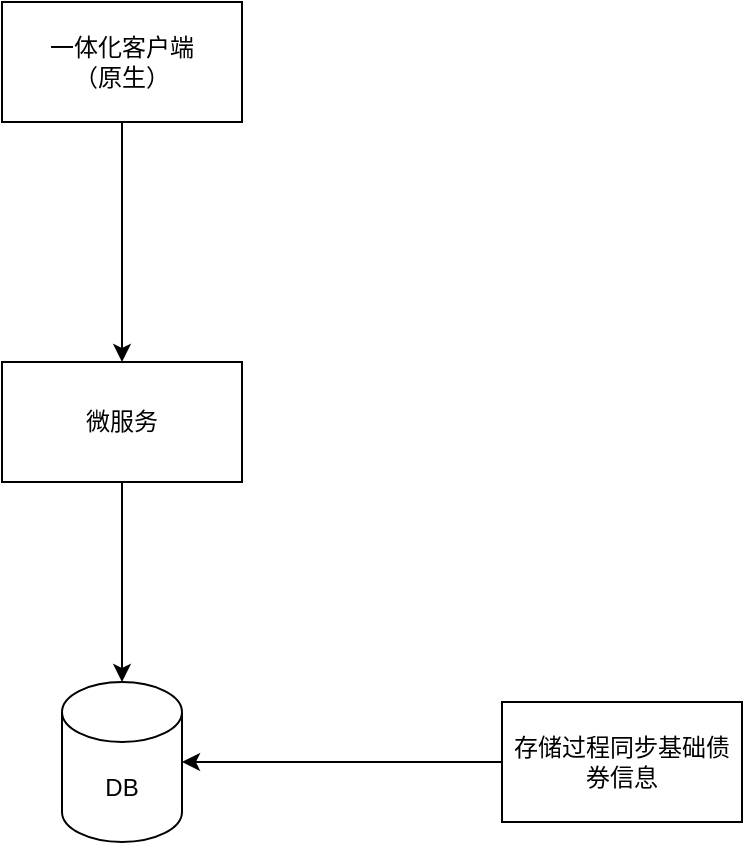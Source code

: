 <mxfile version="21.2.2" type="github">
  <diagram name="Page-1" id="kRBRLfrsmcvEhoaXrf8M">
    <mxGraphModel dx="2074" dy="1068" grid="1" gridSize="10" guides="1" tooltips="1" connect="1" arrows="1" fold="1" page="1" pageScale="1" pageWidth="827" pageHeight="1169" math="0" shadow="0">
      <root>
        <mxCell id="0" />
        <mxCell id="1" parent="0" />
        <mxCell id="_VgHuLJsLE34JpOJY3iC-6" style="edgeStyle=orthogonalEdgeStyle;rounded=0;orthogonalLoop=1;jettySize=auto;html=1;" edge="1" parent="1" source="_VgHuLJsLE34JpOJY3iC-1" target="_VgHuLJsLE34JpOJY3iC-2">
          <mxGeometry relative="1" as="geometry" />
        </mxCell>
        <mxCell id="_VgHuLJsLE34JpOJY3iC-1" value="一体化客户端&lt;br&gt;（原生）" style="rounded=0;whiteSpace=wrap;html=1;" vertex="1" parent="1">
          <mxGeometry x="340" y="220" width="120" height="60" as="geometry" />
        </mxCell>
        <mxCell id="_VgHuLJsLE34JpOJY3iC-8" style="edgeStyle=orthogonalEdgeStyle;rounded=0;orthogonalLoop=1;jettySize=auto;html=1;" edge="1" parent="1" source="_VgHuLJsLE34JpOJY3iC-2" target="_VgHuLJsLE34JpOJY3iC-3">
          <mxGeometry relative="1" as="geometry" />
        </mxCell>
        <mxCell id="_VgHuLJsLE34JpOJY3iC-2" value="微服务" style="rounded=0;whiteSpace=wrap;html=1;" vertex="1" parent="1">
          <mxGeometry x="340" y="400" width="120" height="60" as="geometry" />
        </mxCell>
        <mxCell id="_VgHuLJsLE34JpOJY3iC-3" value="DB" style="shape=cylinder3;whiteSpace=wrap;html=1;boundedLbl=1;backgroundOutline=1;size=15;" vertex="1" parent="1">
          <mxGeometry x="370" y="560" width="60" height="80" as="geometry" />
        </mxCell>
        <mxCell id="_VgHuLJsLE34JpOJY3iC-5" style="edgeStyle=orthogonalEdgeStyle;rounded=0;orthogonalLoop=1;jettySize=auto;html=1;" edge="1" parent="1" source="_VgHuLJsLE34JpOJY3iC-4" target="_VgHuLJsLE34JpOJY3iC-3">
          <mxGeometry relative="1" as="geometry" />
        </mxCell>
        <mxCell id="_VgHuLJsLE34JpOJY3iC-4" value="存储过程同步基础债券信息" style="rounded=0;whiteSpace=wrap;html=1;" vertex="1" parent="1">
          <mxGeometry x="590" y="570" width="120" height="60" as="geometry" />
        </mxCell>
      </root>
    </mxGraphModel>
  </diagram>
</mxfile>
